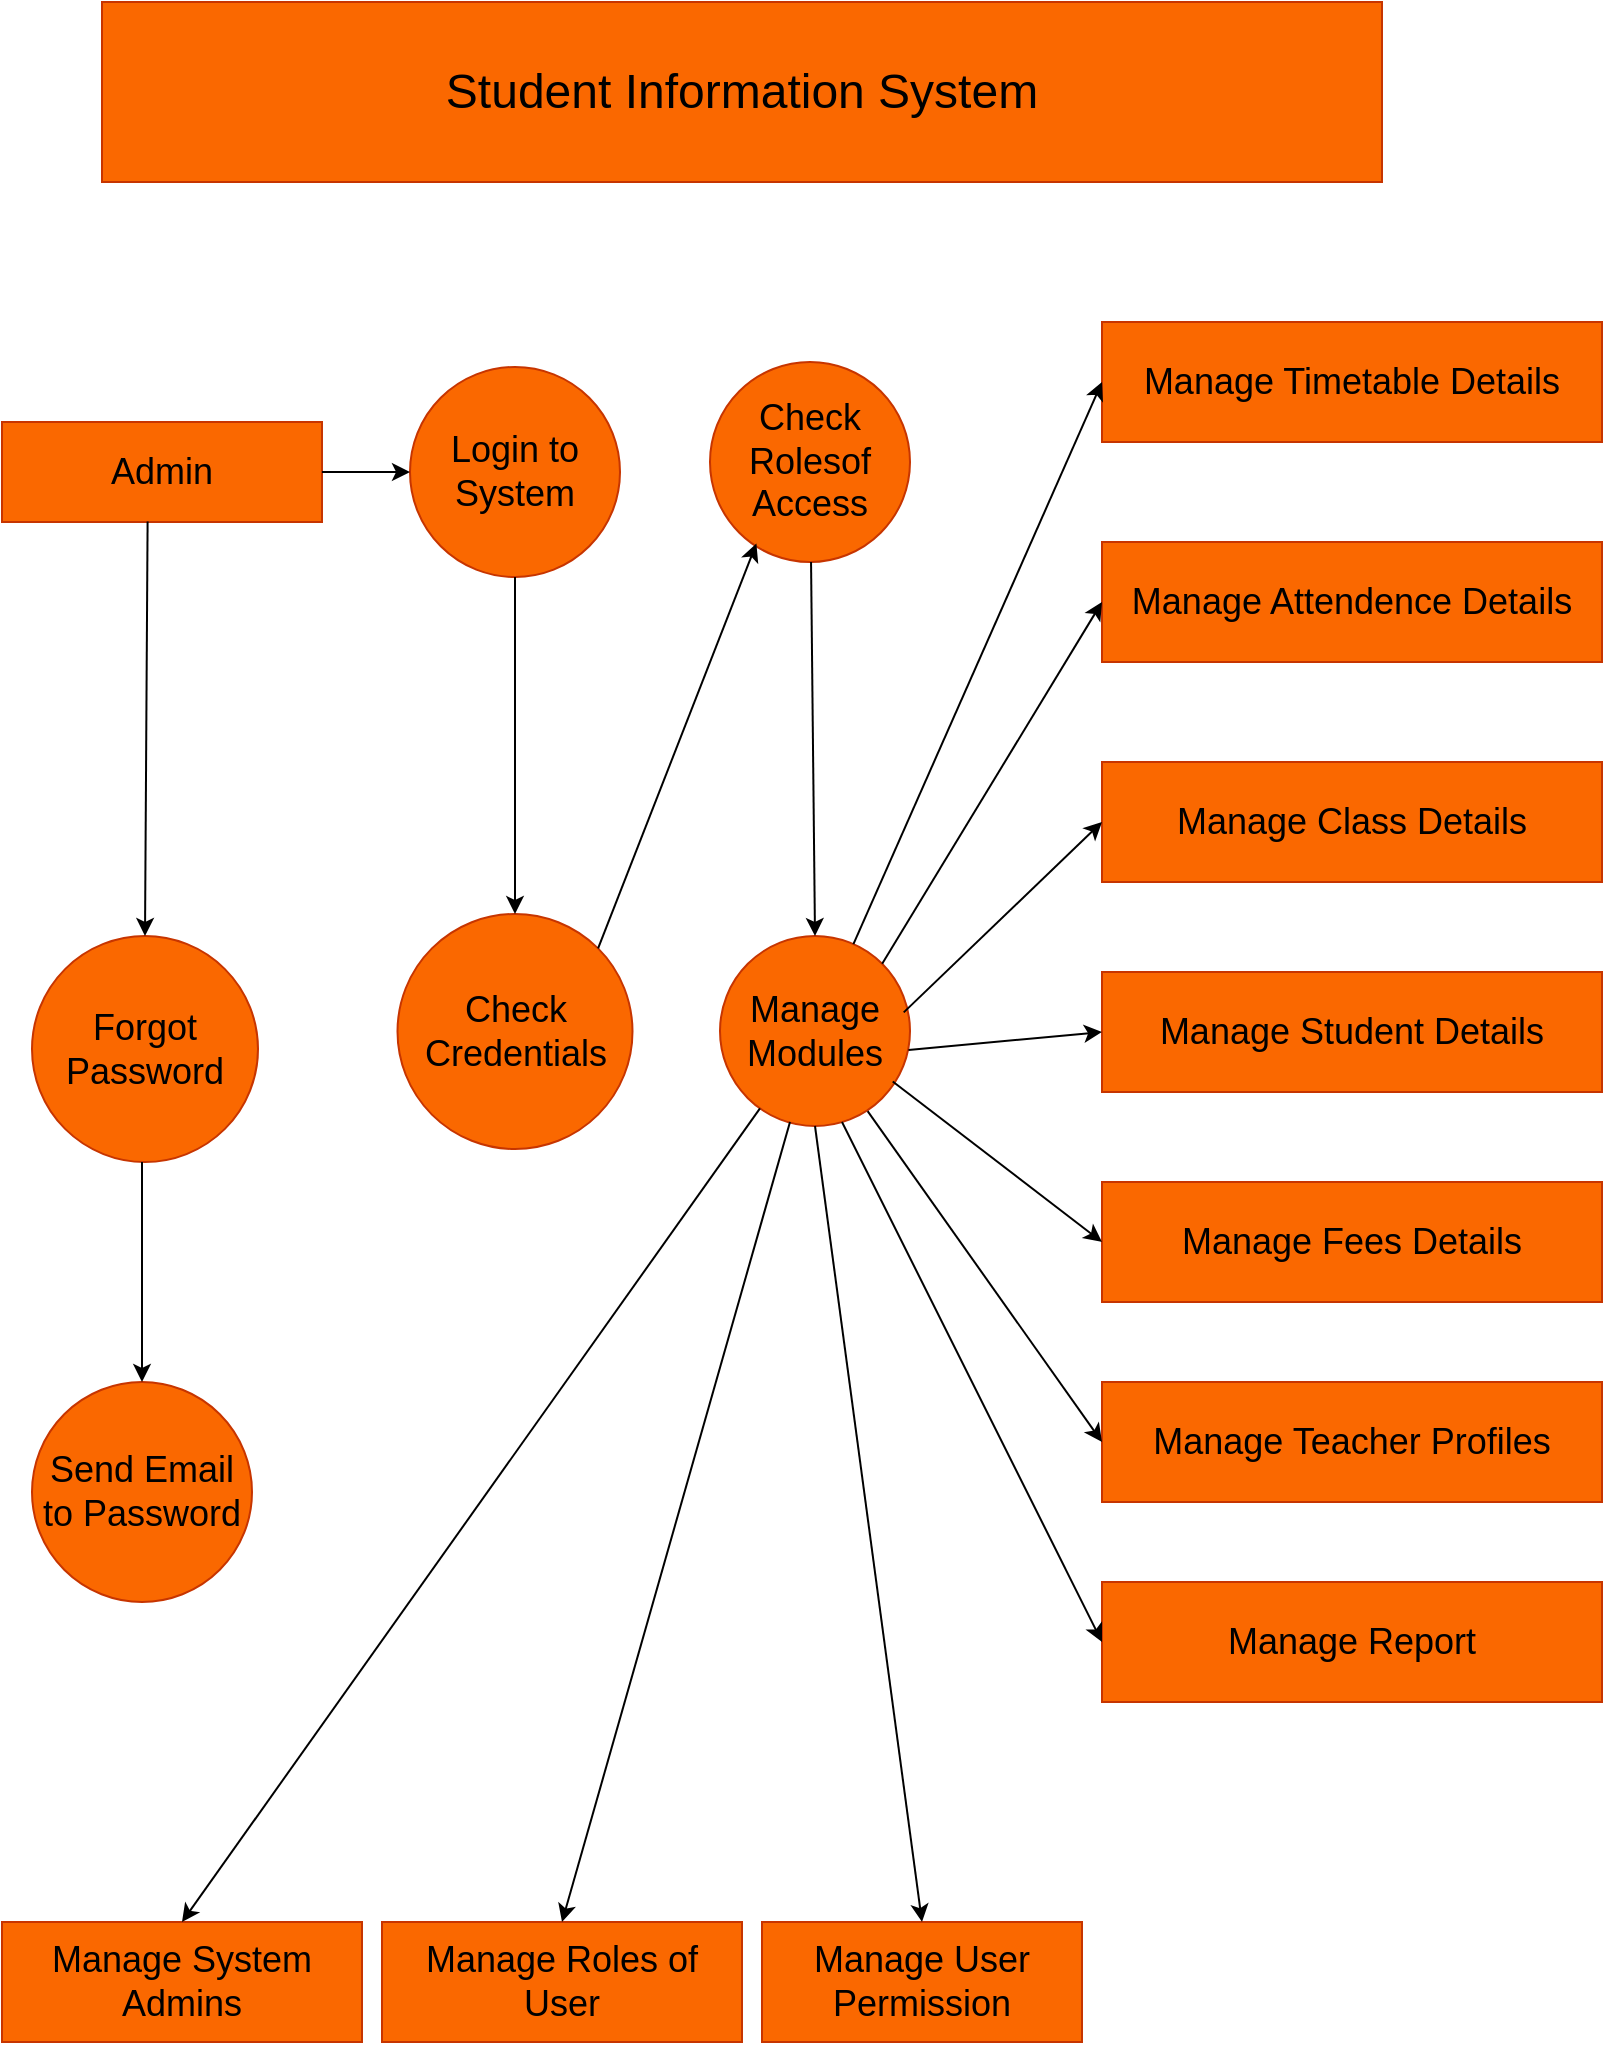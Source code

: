 <mxfile version="28.1.1">
  <diagram name="Page-1" id="UQY8Fe07Vpor37Oz_ijp">
    <mxGraphModel dx="1747" dy="1002" grid="1" gridSize="10" guides="1" tooltips="1" connect="1" arrows="1" fold="1" page="1" pageScale="1" pageWidth="827" pageHeight="1169" math="0" shadow="0">
      <root>
        <mxCell id="0" />
        <mxCell id="1" parent="0" />
        <mxCell id="XnjxZ_FRsr8RZ8tSxypd-1" value="&lt;font style=&quot;font-size: 18px;&quot;&gt;Manage Attendence Details&lt;/font&gt;" style="rounded=0;whiteSpace=wrap;html=1;fillColor=#fa6800;fontColor=#000000;strokeColor=#C73500;" vertex="1" parent="1">
          <mxGeometry x="560" y="340" width="250" height="60" as="geometry" />
        </mxCell>
        <mxCell id="XnjxZ_FRsr8RZ8tSxypd-2" value="&lt;font style=&quot;font-size: 18px;&quot;&gt;Manage Student Details&lt;/font&gt;" style="rounded=0;whiteSpace=wrap;html=1;fillColor=#fa6800;fontColor=#000000;strokeColor=#C73500;" vertex="1" parent="1">
          <mxGeometry x="560" y="555" width="250" height="60" as="geometry" />
        </mxCell>
        <mxCell id="XnjxZ_FRsr8RZ8tSxypd-3" value="&lt;font style=&quot;font-size: 24px;&quot;&gt;Student Information System&lt;/font&gt;" style="rounded=0;whiteSpace=wrap;html=1;fillColor=#fa6800;fontColor=#000000;strokeColor=#C73500;" vertex="1" parent="1">
          <mxGeometry x="60" y="70" width="640" height="90" as="geometry" />
        </mxCell>
        <mxCell id="XnjxZ_FRsr8RZ8tSxypd-4" value="&lt;font style=&quot;font-size: 18px;&quot;&gt;Manage Report&lt;/font&gt;" style="rounded=0;whiteSpace=wrap;html=1;fillColor=#fa6800;fontColor=#000000;strokeColor=#C73500;" vertex="1" parent="1">
          <mxGeometry x="560" y="860" width="250" height="60" as="geometry" />
        </mxCell>
        <mxCell id="XnjxZ_FRsr8RZ8tSxypd-5" value="&lt;font style=&quot;font-size: 18px;&quot;&gt;Manage Teacher Profiles&lt;/font&gt;" style="rounded=0;whiteSpace=wrap;html=1;fillColor=#fa6800;fontColor=#000000;strokeColor=#C73500;" vertex="1" parent="1">
          <mxGeometry x="560" y="760" width="250" height="60" as="geometry" />
        </mxCell>
        <mxCell id="XnjxZ_FRsr8RZ8tSxypd-6" value="&lt;font style=&quot;font-size: 18px;&quot;&gt;Manage Fees Details&lt;/font&gt;" style="rounded=0;whiteSpace=wrap;html=1;fillColor=#fa6800;fontColor=#000000;strokeColor=#C73500;" vertex="1" parent="1">
          <mxGeometry x="560" y="660" width="250" height="60" as="geometry" />
        </mxCell>
        <mxCell id="XnjxZ_FRsr8RZ8tSxypd-7" value="&lt;font style=&quot;font-size: 18px;&quot;&gt;Manage Class Details&lt;/font&gt;" style="rounded=0;whiteSpace=wrap;html=1;fillColor=#fa6800;fontColor=#000000;strokeColor=#C73500;" vertex="1" parent="1">
          <mxGeometry x="560" y="450" width="250" height="60" as="geometry" />
        </mxCell>
        <mxCell id="XnjxZ_FRsr8RZ8tSxypd-9" value="&lt;font style=&quot;font-size: 18px;&quot;&gt;Manage User Permission&lt;/font&gt;" style="rounded=0;whiteSpace=wrap;html=1;fillColor=#fa6800;fontColor=#000000;strokeColor=#C73500;" vertex="1" parent="1">
          <mxGeometry x="390" y="1030" width="160" height="60" as="geometry" />
        </mxCell>
        <mxCell id="XnjxZ_FRsr8RZ8tSxypd-10" value="&lt;font style=&quot;font-size: 18px;&quot;&gt;Manage Roles of User&lt;/font&gt;" style="rounded=0;whiteSpace=wrap;html=1;fillColor=#fa6800;fontColor=#000000;strokeColor=#C73500;" vertex="1" parent="1">
          <mxGeometry x="200" y="1030" width="180" height="60" as="geometry" />
        </mxCell>
        <mxCell id="XnjxZ_FRsr8RZ8tSxypd-15" value="&lt;font style=&quot;font-size: 18px;&quot;&gt;Manage System Admins&lt;/font&gt;" style="rounded=0;whiteSpace=wrap;html=1;fillColor=#fa6800;fontColor=#000000;strokeColor=#C73500;" vertex="1" parent="1">
          <mxGeometry x="10" y="1030" width="180" height="60" as="geometry" />
        </mxCell>
        <mxCell id="XnjxZ_FRsr8RZ8tSxypd-16" value="&lt;font style=&quot;font-size: 18px;&quot;&gt;Manage Timetable Details&lt;/font&gt;" style="rounded=0;whiteSpace=wrap;html=1;fillColor=#fa6800;fontColor=#000000;strokeColor=#C73500;" vertex="1" parent="1">
          <mxGeometry x="560" y="230" width="250" height="60" as="geometry" />
        </mxCell>
        <mxCell id="XnjxZ_FRsr8RZ8tSxypd-17" value="&lt;font style=&quot;font-size: 18px;&quot;&gt;Check Credentials&lt;/font&gt;" style="ellipse;whiteSpace=wrap;html=1;aspect=fixed;fillColor=#fa6800;fontColor=#000000;strokeColor=#C73500;" vertex="1" parent="1">
          <mxGeometry x="207.75" y="526" width="117.5" height="117.5" as="geometry" />
        </mxCell>
        <mxCell id="XnjxZ_FRsr8RZ8tSxypd-18" value="&lt;font style=&quot;font-size: 18px;&quot;&gt;Forgot Password&lt;/font&gt;" style="ellipse;whiteSpace=wrap;html=1;aspect=fixed;fillColor=#fa6800;fontColor=#000000;strokeColor=#C73500;" vertex="1" parent="1">
          <mxGeometry x="25" y="537" width="113" height="113" as="geometry" />
        </mxCell>
        <mxCell id="XnjxZ_FRsr8RZ8tSxypd-19" value="&lt;font style=&quot;font-size: 18px;&quot;&gt;Check Rolesof Access&lt;/font&gt;" style="ellipse;whiteSpace=wrap;html=1;aspect=fixed;fillColor=#fa6800;fontColor=#000000;strokeColor=#C73500;" vertex="1" parent="1">
          <mxGeometry x="364" y="250" width="100" height="100" as="geometry" />
        </mxCell>
        <mxCell id="XnjxZ_FRsr8RZ8tSxypd-20" value="&lt;font style=&quot;font-size: 18px;&quot;&gt;Login to System&lt;/font&gt;" style="ellipse;whiteSpace=wrap;html=1;aspect=fixed;fillColor=#fa6800;fontColor=#000000;strokeColor=#C73500;" vertex="1" parent="1">
          <mxGeometry x="214" y="252.5" width="105" height="105" as="geometry" />
        </mxCell>
        <mxCell id="XnjxZ_FRsr8RZ8tSxypd-21" value="&lt;font style=&quot;font-size: 18px;&quot;&gt;Send Email to Password&lt;/font&gt;" style="ellipse;whiteSpace=wrap;html=1;aspect=fixed;fillColor=#fa6800;fontColor=#000000;strokeColor=#C73500;" vertex="1" parent="1">
          <mxGeometry x="25" y="760" width="110" height="110" as="geometry" />
        </mxCell>
        <mxCell id="XnjxZ_FRsr8RZ8tSxypd-23" value="&lt;font style=&quot;font-size: 18px;&quot;&gt;Manage Modules&lt;/font&gt;" style="ellipse;whiteSpace=wrap;html=1;aspect=fixed;fillColor=#fa6800;fontColor=#000000;strokeColor=#C73500;" vertex="1" parent="1">
          <mxGeometry x="369" y="537" width="95" height="95" as="geometry" />
        </mxCell>
        <mxCell id="XnjxZ_FRsr8RZ8tSxypd-24" value="&lt;font style=&quot;font-size: 18px;&quot;&gt;Admin&lt;/font&gt;" style="rounded=0;whiteSpace=wrap;html=1;fillColor=#fa6800;fontColor=#000000;strokeColor=#C73500;" vertex="1" parent="1">
          <mxGeometry x="10" y="280" width="160" height="50" as="geometry" />
        </mxCell>
        <mxCell id="XnjxZ_FRsr8RZ8tSxypd-25" value="" style="endArrow=classic;html=1;rounded=0;entryX=0.5;entryY=0;entryDx=0;entryDy=0;" edge="1" parent="1" target="XnjxZ_FRsr8RZ8tSxypd-10">
          <mxGeometry width="50" height="50" relative="1" as="geometry">
            <mxPoint x="404" y="630" as="sourcePoint" />
            <mxPoint x="377" y="1015" as="targetPoint" />
          </mxGeometry>
        </mxCell>
        <mxCell id="XnjxZ_FRsr8RZ8tSxypd-26" value="" style="endArrow=classic;html=1;rounded=0;entryX=0.5;entryY=0;entryDx=0;entryDy=0;" edge="1" parent="1" source="XnjxZ_FRsr8RZ8tSxypd-23" target="XnjxZ_FRsr8RZ8tSxypd-15">
          <mxGeometry width="50" height="50" relative="1" as="geometry">
            <mxPoint x="290" y="680" as="sourcePoint" />
            <mxPoint x="280" y="690" as="targetPoint" />
          </mxGeometry>
        </mxCell>
        <mxCell id="XnjxZ_FRsr8RZ8tSxypd-27" value="" style="endArrow=classic;html=1;rounded=0;exitX=0.909;exitY=0.766;exitDx=0;exitDy=0;entryX=0;entryY=0.5;entryDx=0;entryDy=0;exitPerimeter=0;" edge="1" parent="1" source="XnjxZ_FRsr8RZ8tSxypd-23" target="XnjxZ_FRsr8RZ8tSxypd-6">
          <mxGeometry width="50" height="50" relative="1" as="geometry">
            <mxPoint x="290" y="840" as="sourcePoint" />
            <mxPoint x="340" y="790" as="targetPoint" />
          </mxGeometry>
        </mxCell>
        <mxCell id="XnjxZ_FRsr8RZ8tSxypd-28" value="" style="endArrow=classic;html=1;rounded=0;entryX=0;entryY=0.5;entryDx=0;entryDy=0;exitX=0.777;exitY=0.922;exitDx=0;exitDy=0;exitPerimeter=0;" edge="1" parent="1" source="XnjxZ_FRsr8RZ8tSxypd-23" target="XnjxZ_FRsr8RZ8tSxypd-5">
          <mxGeometry width="50" height="50" relative="1" as="geometry">
            <mxPoint x="440" y="610" as="sourcePoint" />
            <mxPoint x="340" y="790" as="targetPoint" />
          </mxGeometry>
        </mxCell>
        <mxCell id="XnjxZ_FRsr8RZ8tSxypd-29" value="" style="endArrow=classic;html=1;rounded=0;entryX=0;entryY=0.5;entryDx=0;entryDy=0;" edge="1" parent="1" target="XnjxZ_FRsr8RZ8tSxypd-4">
          <mxGeometry width="50" height="50" relative="1" as="geometry">
            <mxPoint x="430" y="630" as="sourcePoint" />
            <mxPoint x="340" y="790" as="targetPoint" />
          </mxGeometry>
        </mxCell>
        <mxCell id="XnjxZ_FRsr8RZ8tSxypd-30" value="" style="endArrow=classic;html=1;rounded=0;entryX=0.5;entryY=0;entryDx=0;entryDy=0;exitX=0.5;exitY=1;exitDx=0;exitDy=0;" edge="1" parent="1" source="XnjxZ_FRsr8RZ8tSxypd-23" target="XnjxZ_FRsr8RZ8tSxypd-9">
          <mxGeometry width="50" height="50" relative="1" as="geometry">
            <mxPoint x="420" y="640" as="sourcePoint" />
            <mxPoint x="340" y="790" as="targetPoint" />
          </mxGeometry>
        </mxCell>
        <mxCell id="XnjxZ_FRsr8RZ8tSxypd-31" value="" style="endArrow=classic;html=1;rounded=0;entryX=0;entryY=0.5;entryDx=0;entryDy=0;exitX=0.992;exitY=0.6;exitDx=0;exitDy=0;exitPerimeter=0;" edge="1" parent="1" source="XnjxZ_FRsr8RZ8tSxypd-23" target="XnjxZ_FRsr8RZ8tSxypd-2">
          <mxGeometry width="50" height="50" relative="1" as="geometry">
            <mxPoint x="290" y="710" as="sourcePoint" />
            <mxPoint x="340" y="660" as="targetPoint" />
          </mxGeometry>
        </mxCell>
        <mxCell id="XnjxZ_FRsr8RZ8tSxypd-32" value="" style="endArrow=classic;html=1;rounded=0;entryX=0;entryY=0.5;entryDx=0;entryDy=0;exitX=0.967;exitY=0.402;exitDx=0;exitDy=0;exitPerimeter=0;" edge="1" parent="1" source="XnjxZ_FRsr8RZ8tSxypd-23" target="XnjxZ_FRsr8RZ8tSxypd-7">
          <mxGeometry width="50" height="50" relative="1" as="geometry">
            <mxPoint x="470" y="560" as="sourcePoint" />
            <mxPoint x="340" y="660" as="targetPoint" />
          </mxGeometry>
        </mxCell>
        <mxCell id="XnjxZ_FRsr8RZ8tSxypd-33" value="" style="endArrow=classic;html=1;rounded=0;entryX=0;entryY=0.5;entryDx=0;entryDy=0;exitX=1;exitY=0;exitDx=0;exitDy=0;" edge="1" parent="1" source="XnjxZ_FRsr8RZ8tSxypd-23" target="XnjxZ_FRsr8RZ8tSxypd-1">
          <mxGeometry width="50" height="50" relative="1" as="geometry">
            <mxPoint x="460" y="500" as="sourcePoint" />
            <mxPoint x="340" y="470" as="targetPoint" />
          </mxGeometry>
        </mxCell>
        <mxCell id="XnjxZ_FRsr8RZ8tSxypd-34" value="" style="endArrow=classic;html=1;rounded=0;entryX=0;entryY=0.5;entryDx=0;entryDy=0;" edge="1" parent="1" source="XnjxZ_FRsr8RZ8tSxypd-23" target="XnjxZ_FRsr8RZ8tSxypd-16">
          <mxGeometry width="50" height="50" relative="1" as="geometry">
            <mxPoint x="290" y="520" as="sourcePoint" />
            <mxPoint x="340" y="470" as="targetPoint" />
          </mxGeometry>
        </mxCell>
        <mxCell id="XnjxZ_FRsr8RZ8tSxypd-35" value="" style="endArrow=classic;html=1;rounded=0;entryX=0.5;entryY=0;entryDx=0;entryDy=0;" edge="1" parent="1" source="XnjxZ_FRsr8RZ8tSxypd-19" target="XnjxZ_FRsr8RZ8tSxypd-23">
          <mxGeometry width="50" height="50" relative="1" as="geometry">
            <mxPoint x="290" y="520" as="sourcePoint" />
            <mxPoint x="340" y="470" as="targetPoint" />
          </mxGeometry>
        </mxCell>
        <mxCell id="XnjxZ_FRsr8RZ8tSxypd-36" value="" style="endArrow=classic;html=1;rounded=0;entryX=0.5;entryY=0;entryDx=0;entryDy=0;exitX=0.5;exitY=1;exitDx=0;exitDy=0;" edge="1" parent="1" source="XnjxZ_FRsr8RZ8tSxypd-20" target="XnjxZ_FRsr8RZ8tSxypd-17">
          <mxGeometry width="50" height="50" relative="1" as="geometry">
            <mxPoint x="290" y="580" as="sourcePoint" />
            <mxPoint x="340" y="530" as="targetPoint" />
          </mxGeometry>
        </mxCell>
        <mxCell id="XnjxZ_FRsr8RZ8tSxypd-37" value="" style="endArrow=classic;html=1;rounded=0;entryX=0.232;entryY=0.908;entryDx=0;entryDy=0;entryPerimeter=0;exitX=1;exitY=0;exitDx=0;exitDy=0;" edge="1" parent="1" source="XnjxZ_FRsr8RZ8tSxypd-17" target="XnjxZ_FRsr8RZ8tSxypd-19">
          <mxGeometry width="50" height="50" relative="1" as="geometry">
            <mxPoint x="290" y="580" as="sourcePoint" />
            <mxPoint x="340" y="530" as="targetPoint" />
          </mxGeometry>
        </mxCell>
        <mxCell id="XnjxZ_FRsr8RZ8tSxypd-38" value="" style="endArrow=classic;html=1;rounded=0;exitX=0.455;exitY=0.996;exitDx=0;exitDy=0;exitPerimeter=0;entryX=0.5;entryY=0;entryDx=0;entryDy=0;" edge="1" parent="1" source="XnjxZ_FRsr8RZ8tSxypd-24" target="XnjxZ_FRsr8RZ8tSxypd-18">
          <mxGeometry width="50" height="50" relative="1" as="geometry">
            <mxPoint x="290" y="580" as="sourcePoint" />
            <mxPoint x="83" y="530" as="targetPoint" />
          </mxGeometry>
        </mxCell>
        <mxCell id="XnjxZ_FRsr8RZ8tSxypd-39" value="" style="endArrow=classic;html=1;rounded=0;exitX=1;exitY=0.5;exitDx=0;exitDy=0;entryX=0;entryY=0.5;entryDx=0;entryDy=0;" edge="1" parent="1" source="XnjxZ_FRsr8RZ8tSxypd-24" target="XnjxZ_FRsr8RZ8tSxypd-20">
          <mxGeometry width="50" height="50" relative="1" as="geometry">
            <mxPoint x="290" y="450" as="sourcePoint" />
            <mxPoint x="340" y="400" as="targetPoint" />
          </mxGeometry>
        </mxCell>
        <mxCell id="XnjxZ_FRsr8RZ8tSxypd-40" value="" style="endArrow=classic;html=1;rounded=0;entryX=0.5;entryY=0;entryDx=0;entryDy=0;" edge="1" parent="1" target="XnjxZ_FRsr8RZ8tSxypd-21">
          <mxGeometry width="50" height="50" relative="1" as="geometry">
            <mxPoint x="80" y="650" as="sourcePoint" />
            <mxPoint x="340" y="780" as="targetPoint" />
          </mxGeometry>
        </mxCell>
      </root>
    </mxGraphModel>
  </diagram>
</mxfile>
